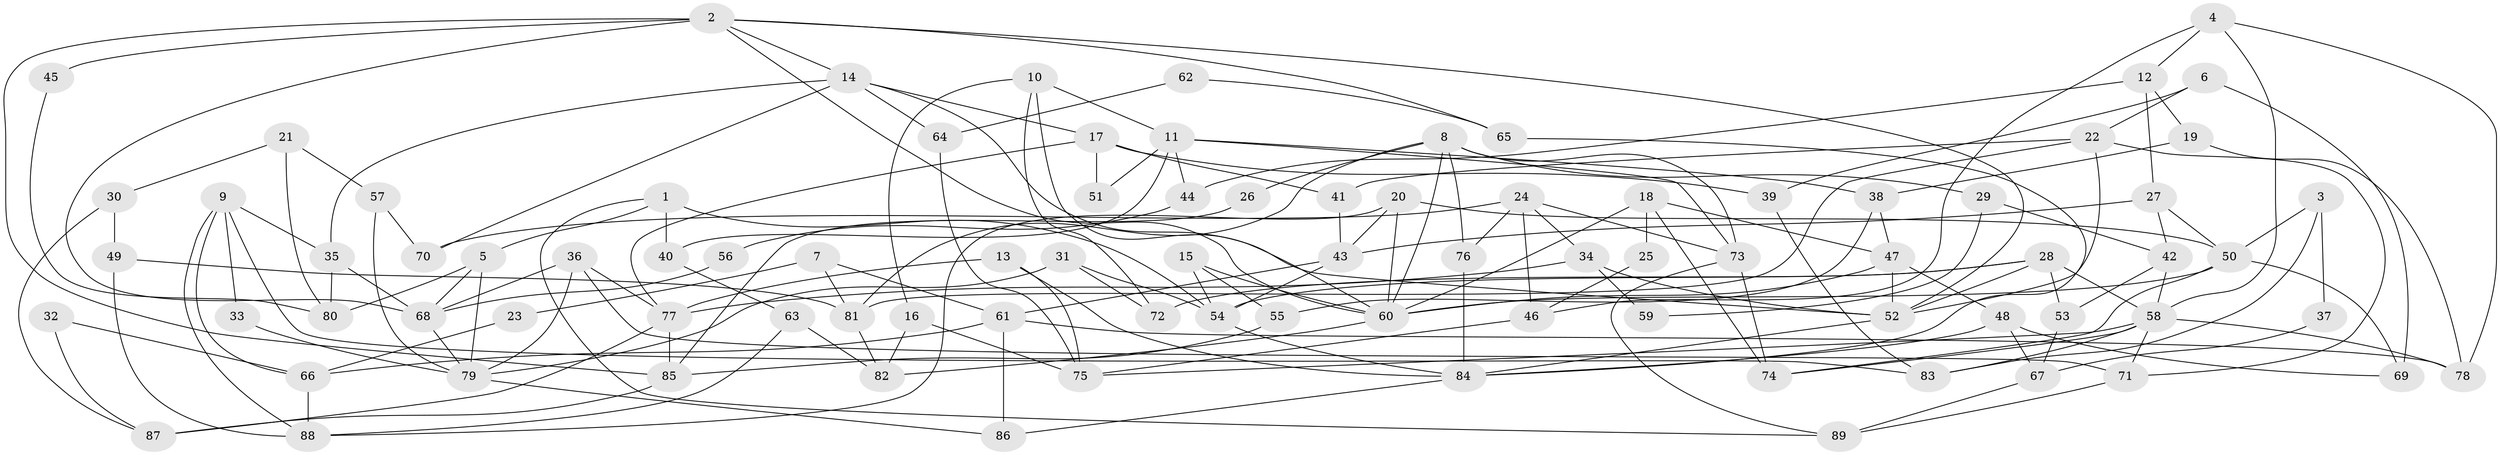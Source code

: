 // coarse degree distribution, {9: 0.18518518518518517, 8: 0.07407407407407407, 5: 0.1111111111111111, 3: 0.037037037037037035, 6: 0.18518518518518517, 11: 0.037037037037037035, 7: 0.07407407407407407, 2: 0.037037037037037035, 4: 0.14814814814814814, 10: 0.1111111111111111}
// Generated by graph-tools (version 1.1) at 2025/37/03/04/25 23:37:06]
// undirected, 89 vertices, 178 edges
graph export_dot {
  node [color=gray90,style=filled];
  1;
  2;
  3;
  4;
  5;
  6;
  7;
  8;
  9;
  10;
  11;
  12;
  13;
  14;
  15;
  16;
  17;
  18;
  19;
  20;
  21;
  22;
  23;
  24;
  25;
  26;
  27;
  28;
  29;
  30;
  31;
  32;
  33;
  34;
  35;
  36;
  37;
  38;
  39;
  40;
  41;
  42;
  43;
  44;
  45;
  46;
  47;
  48;
  49;
  50;
  51;
  52;
  53;
  54;
  55;
  56;
  57;
  58;
  59;
  60;
  61;
  62;
  63;
  64;
  65;
  66;
  67;
  68;
  69;
  70;
  71;
  72;
  73;
  74;
  75;
  76;
  77;
  78;
  79;
  80;
  81;
  82;
  83;
  84;
  85;
  86;
  87;
  88;
  89;
  1 -- 54;
  1 -- 89;
  1 -- 5;
  1 -- 40;
  2 -- 60;
  2 -- 14;
  2 -- 45;
  2 -- 52;
  2 -- 65;
  2 -- 68;
  2 -- 85;
  3 -- 83;
  3 -- 50;
  3 -- 37;
  4 -- 58;
  4 -- 78;
  4 -- 12;
  4 -- 46;
  5 -- 79;
  5 -- 68;
  5 -- 80;
  6 -- 39;
  6 -- 22;
  6 -- 69;
  7 -- 81;
  7 -- 61;
  7 -- 23;
  8 -- 60;
  8 -- 73;
  8 -- 26;
  8 -- 29;
  8 -- 76;
  8 -- 81;
  9 -- 35;
  9 -- 88;
  9 -- 33;
  9 -- 66;
  9 -- 83;
  10 -- 72;
  10 -- 60;
  10 -- 11;
  10 -- 16;
  11 -- 73;
  11 -- 38;
  11 -- 40;
  11 -- 44;
  11 -- 51;
  12 -- 19;
  12 -- 27;
  12 -- 44;
  13 -- 77;
  13 -- 84;
  13 -- 75;
  14 -- 52;
  14 -- 35;
  14 -- 17;
  14 -- 64;
  14 -- 70;
  15 -- 54;
  15 -- 60;
  15 -- 55;
  16 -- 75;
  16 -- 82;
  17 -- 41;
  17 -- 39;
  17 -- 51;
  17 -- 77;
  18 -- 74;
  18 -- 60;
  18 -- 25;
  18 -- 47;
  19 -- 78;
  19 -- 38;
  20 -- 50;
  20 -- 88;
  20 -- 43;
  20 -- 60;
  21 -- 57;
  21 -- 30;
  21 -- 80;
  22 -- 81;
  22 -- 52;
  22 -- 41;
  22 -- 71;
  23 -- 66;
  24 -- 46;
  24 -- 34;
  24 -- 70;
  24 -- 73;
  24 -- 76;
  25 -- 46;
  26 -- 85;
  27 -- 50;
  27 -- 42;
  27 -- 43;
  28 -- 52;
  28 -- 53;
  28 -- 54;
  28 -- 58;
  28 -- 72;
  29 -- 42;
  29 -- 59;
  30 -- 87;
  30 -- 49;
  31 -- 54;
  31 -- 79;
  31 -- 72;
  32 -- 66;
  32 -- 87;
  33 -- 79;
  34 -- 52;
  34 -- 77;
  34 -- 59;
  35 -- 80;
  35 -- 68;
  36 -- 77;
  36 -- 68;
  36 -- 71;
  36 -- 79;
  37 -- 67;
  38 -- 47;
  38 -- 55;
  39 -- 83;
  40 -- 63;
  41 -- 43;
  42 -- 58;
  42 -- 53;
  43 -- 54;
  43 -- 61;
  44 -- 56;
  45 -- 80;
  46 -- 75;
  47 -- 52;
  47 -- 48;
  47 -- 60;
  48 -- 84;
  48 -- 67;
  48 -- 69;
  49 -- 81;
  49 -- 88;
  50 -- 60;
  50 -- 69;
  50 -- 74;
  52 -- 84;
  53 -- 67;
  54 -- 84;
  55 -- 85;
  56 -- 68;
  57 -- 70;
  57 -- 79;
  58 -- 71;
  58 -- 74;
  58 -- 75;
  58 -- 78;
  58 -- 83;
  60 -- 82;
  61 -- 86;
  61 -- 66;
  61 -- 78;
  62 -- 64;
  62 -- 65;
  63 -- 82;
  63 -- 88;
  64 -- 75;
  65 -- 84;
  66 -- 88;
  67 -- 89;
  68 -- 79;
  71 -- 89;
  73 -- 74;
  73 -- 89;
  76 -- 84;
  77 -- 85;
  77 -- 87;
  79 -- 86;
  81 -- 82;
  84 -- 86;
  85 -- 87;
}
